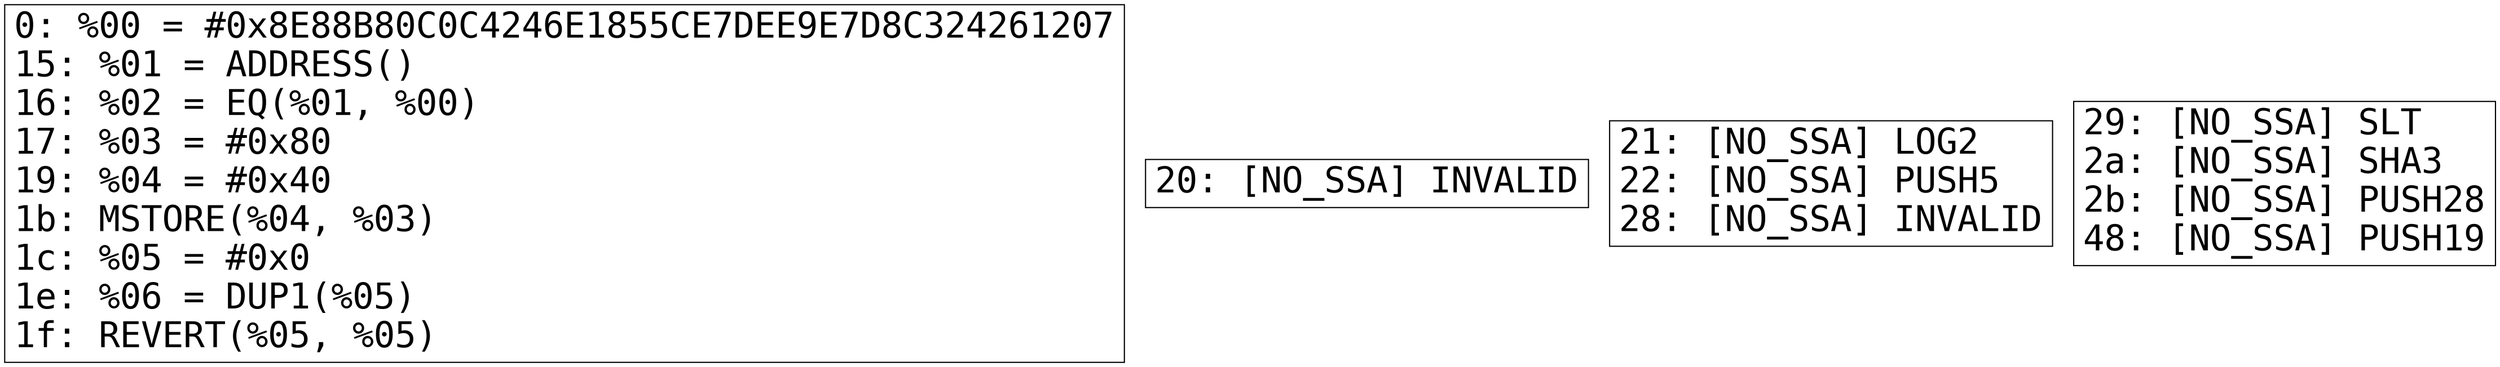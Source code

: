 digraph "graph.cfg.gv" {
	subgraph global {
		node [fontname=Courier fontsize=30.0 rank=same shape=box]
		block_0 [label="0: %00 = #0x8E88B80C0C4246E1855CE7DEE9E7D8C324261207\l15: %01 = ADDRESS()\l16: %02 = EQ(%01, %00)\l17: %03 = #0x80\l19: %04 = #0x40\l1b: MSTORE(%04, %03)\l1c: %05 = #0x0\l1e: %06 = DUP1(%05)\l1f: REVERT(%05, %05)\l"]
		block_20 [label="20: [NO_SSA] INVALID\l"]
		block_21 [label="21: [NO_SSA] LOG2\l22: [NO_SSA] PUSH5\l28: [NO_SSA] INVALID\l"]
		block_29 [label="29: [NO_SSA] SLT\l2a: [NO_SSA] SHA3\l2b: [NO_SSA] PUSH28\l48: [NO_SSA] PUSH19\l"]
	}
}
